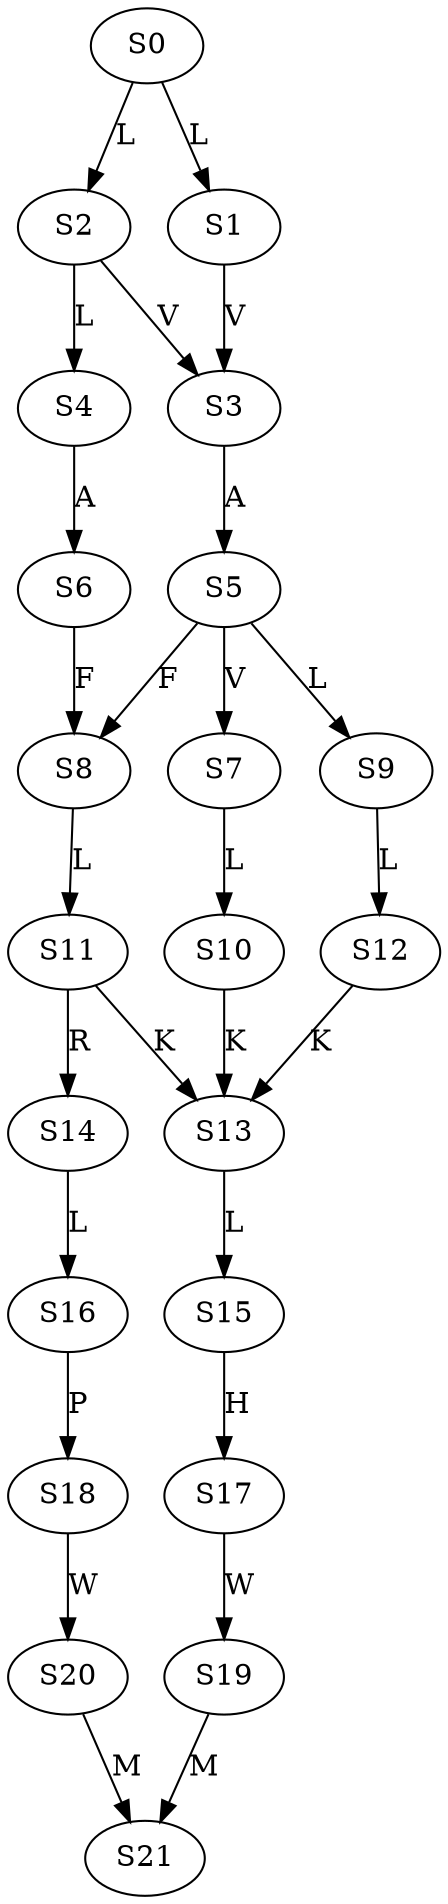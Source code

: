 strict digraph  {
	S0 -> S1 [ label = L ];
	S0 -> S2 [ label = L ];
	S1 -> S3 [ label = V ];
	S2 -> S3 [ label = V ];
	S2 -> S4 [ label = L ];
	S3 -> S5 [ label = A ];
	S4 -> S6 [ label = A ];
	S5 -> S7 [ label = V ];
	S5 -> S8 [ label = F ];
	S5 -> S9 [ label = L ];
	S6 -> S8 [ label = F ];
	S7 -> S10 [ label = L ];
	S8 -> S11 [ label = L ];
	S9 -> S12 [ label = L ];
	S10 -> S13 [ label = K ];
	S11 -> S14 [ label = R ];
	S11 -> S13 [ label = K ];
	S12 -> S13 [ label = K ];
	S13 -> S15 [ label = L ];
	S14 -> S16 [ label = L ];
	S15 -> S17 [ label = H ];
	S16 -> S18 [ label = P ];
	S17 -> S19 [ label = W ];
	S18 -> S20 [ label = W ];
	S19 -> S21 [ label = M ];
	S20 -> S21 [ label = M ];
}
